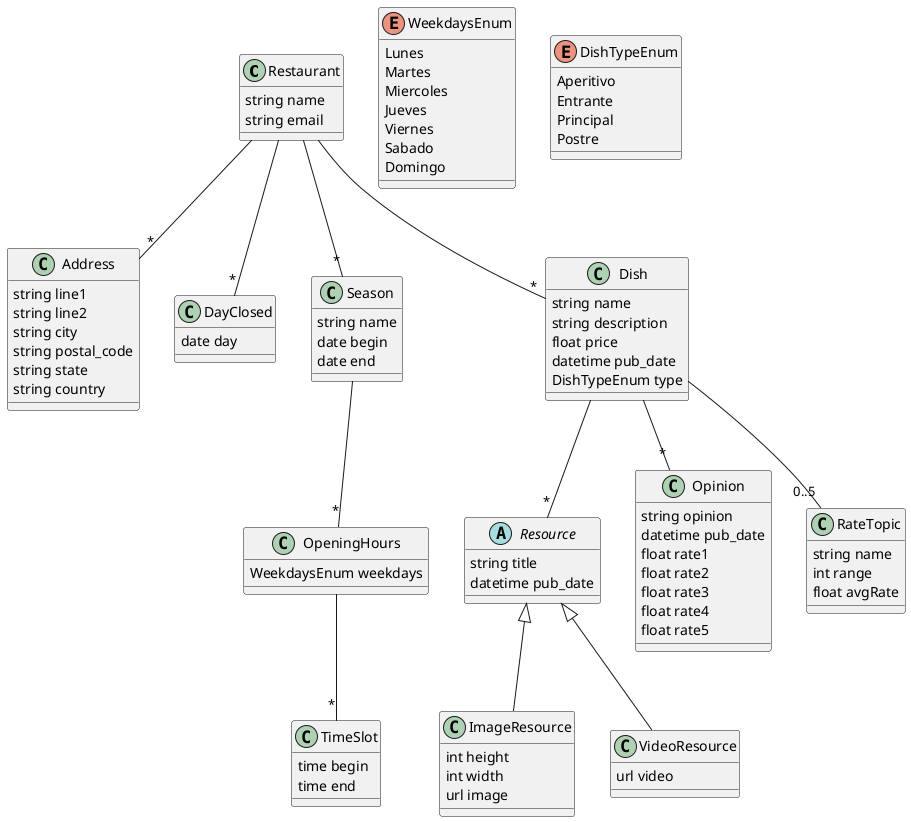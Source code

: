 @startuml

'Class definitions:

class Restaurant{
    string name
    string email
}

class Address{
    string line1
    string line2
    string city
    string postal_code
    string state
    string country
}

class DayClosed{
    date day
}

class Season{
    string name
    date begin
    date end
}

enum WeekdaysEnum{
    Lunes
    Martes
    Miercoles
    Jueves
    Viernes
    Sabado
    Domingo
}

class OpeningHours{
    WeekdaysEnum weekdays
}

class TimeSlot{
    time begin
    time end
}

enum DishTypeEnum{
    Aperitivo
    Entrante
    Principal
    Postre
}

class Dish{
    string name
    string description
    float price
    datetime pub_date
    DishTypeEnum type
}

abstract class Resource{
    string title
    datetime pub_date
}

class ImageResource{
    int height
    int width
    url image
}

class VideoResource{
    url video
}

class Opinion {
    string opinion
    datetime pub_date
    float rate1
    float rate2
    float rate3
    float rate4
    float rate5
}

class RateTopic{
    string name
    int range
    float avgRate
}


'Relations:∫

Restaurant -- "*" Dish
Restaurant -- "*" Season
Restaurant -- "*" DayClosed
Restaurant -- "*" Address
Season -- "*" OpeningHours
OpeningHours -- "*" TimeSlot
Dish -- "*" Resource
Dish -- "*" Opinion
Dish -- "0..5" RateTopic

Resource <|-- ImageResource
Resource <|-- VideoResource

@enduml